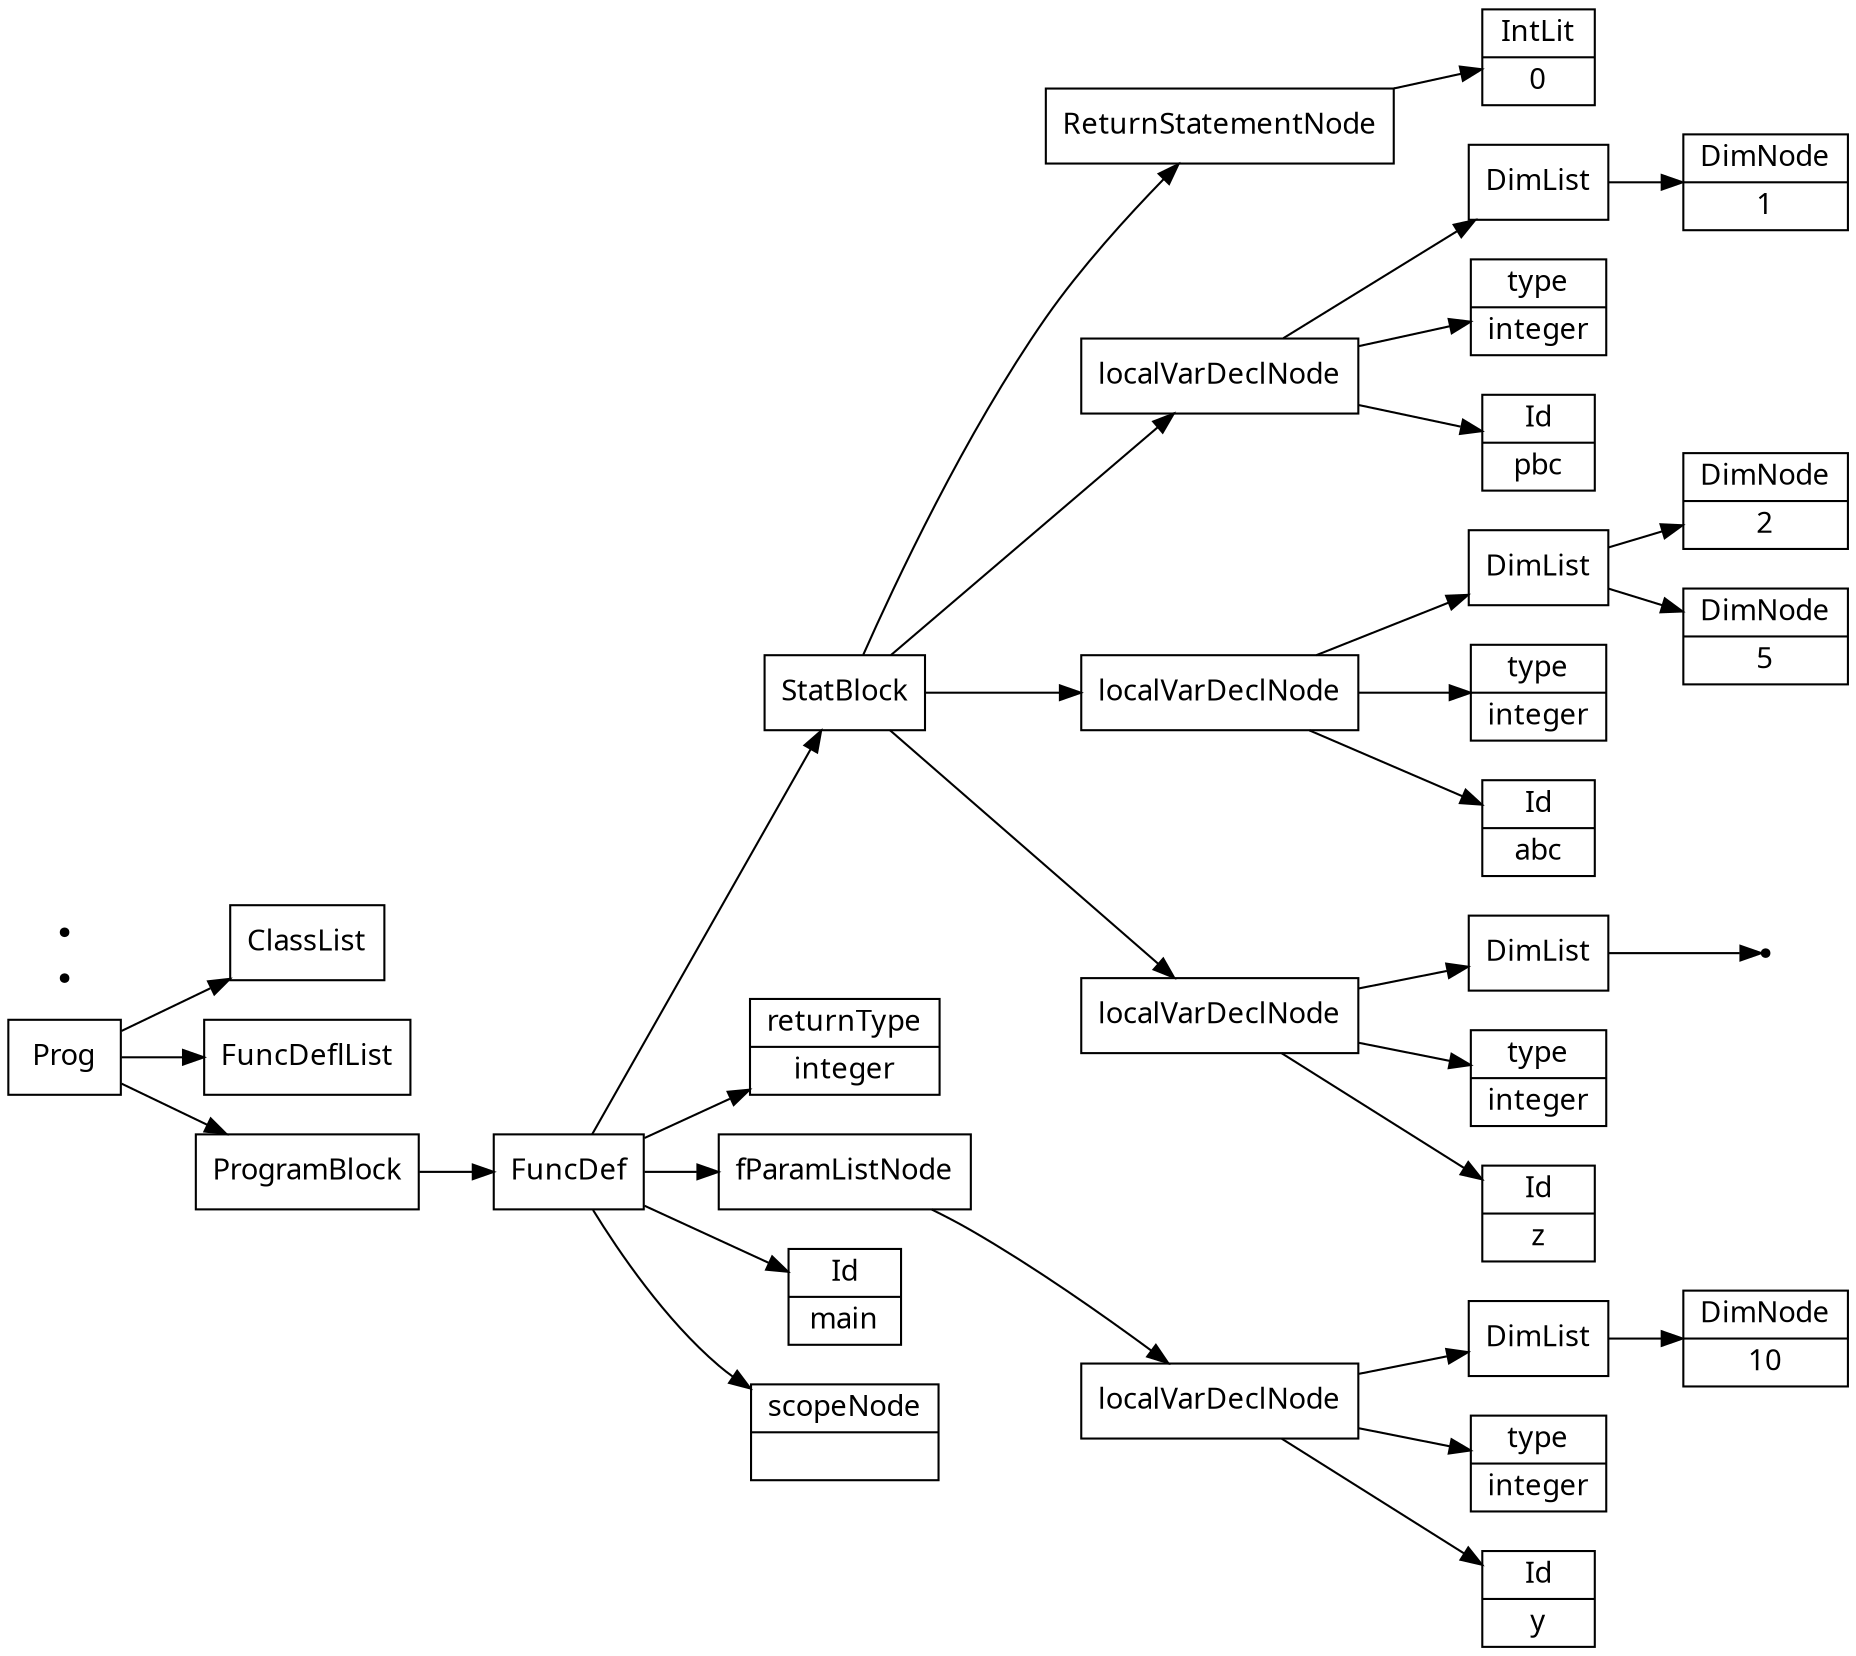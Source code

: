digraph AST {
node [shape=record];
 node [fontname=Sans];charset="UTF-8" splines=true splines=spline rankdir =LR ordering="out"
1[label="scopeNode| "];
3[label="Id|y"];
4[label="type|integer"];
6[label="DimNode|10"];
7[label="DimList"];
7->6;
8[label="localVarDeclNode"];
8->7;
8->4;
8->3;
9[label="fParamListNode"];
9->8;
10[label="returnType|integer"];
12[label="Id|z"];
13[label="type|integer"];
none15[shape="point"];
16[label="DimList"];
16->none15;
17[label="localVarDeclNode"];
17->16;
17->13;
17->12;
18[label="Id|abc"];
19[label="type|integer"];
21[label="DimNode|5"];
22[label="DimNode|2"];
23[label="DimList"];
23->22;
23->21;
24[label="localVarDeclNode"];
24->23;
24->19;
24->18;
25[label="Id|pbc"];
26[label="type|integer"];
28[label="DimNode|1"];
29[label="DimList"];
29->28;
30[label="localVarDeclNode"];
30->29;
30->26;
30->25;
31[label="IntLit|0"];
32[label="ReturnStatementNode"];
32->31;
33[label="StatBlock"];
33->32;
33->30;
33->24;
33->17;
34[label="FuncDef"];
0[label="Id|main"];
34->33;
34->10;
34->9;
34->0;
34->1;
35[label="ClassList"];
36[label="FuncDeflList"];
37[label="Prog"];
38[label="ProgramBlock"];
38->34;
none39[shape="point"];
none40[shape="point"];
37->35;
37->36;
37->38;
}